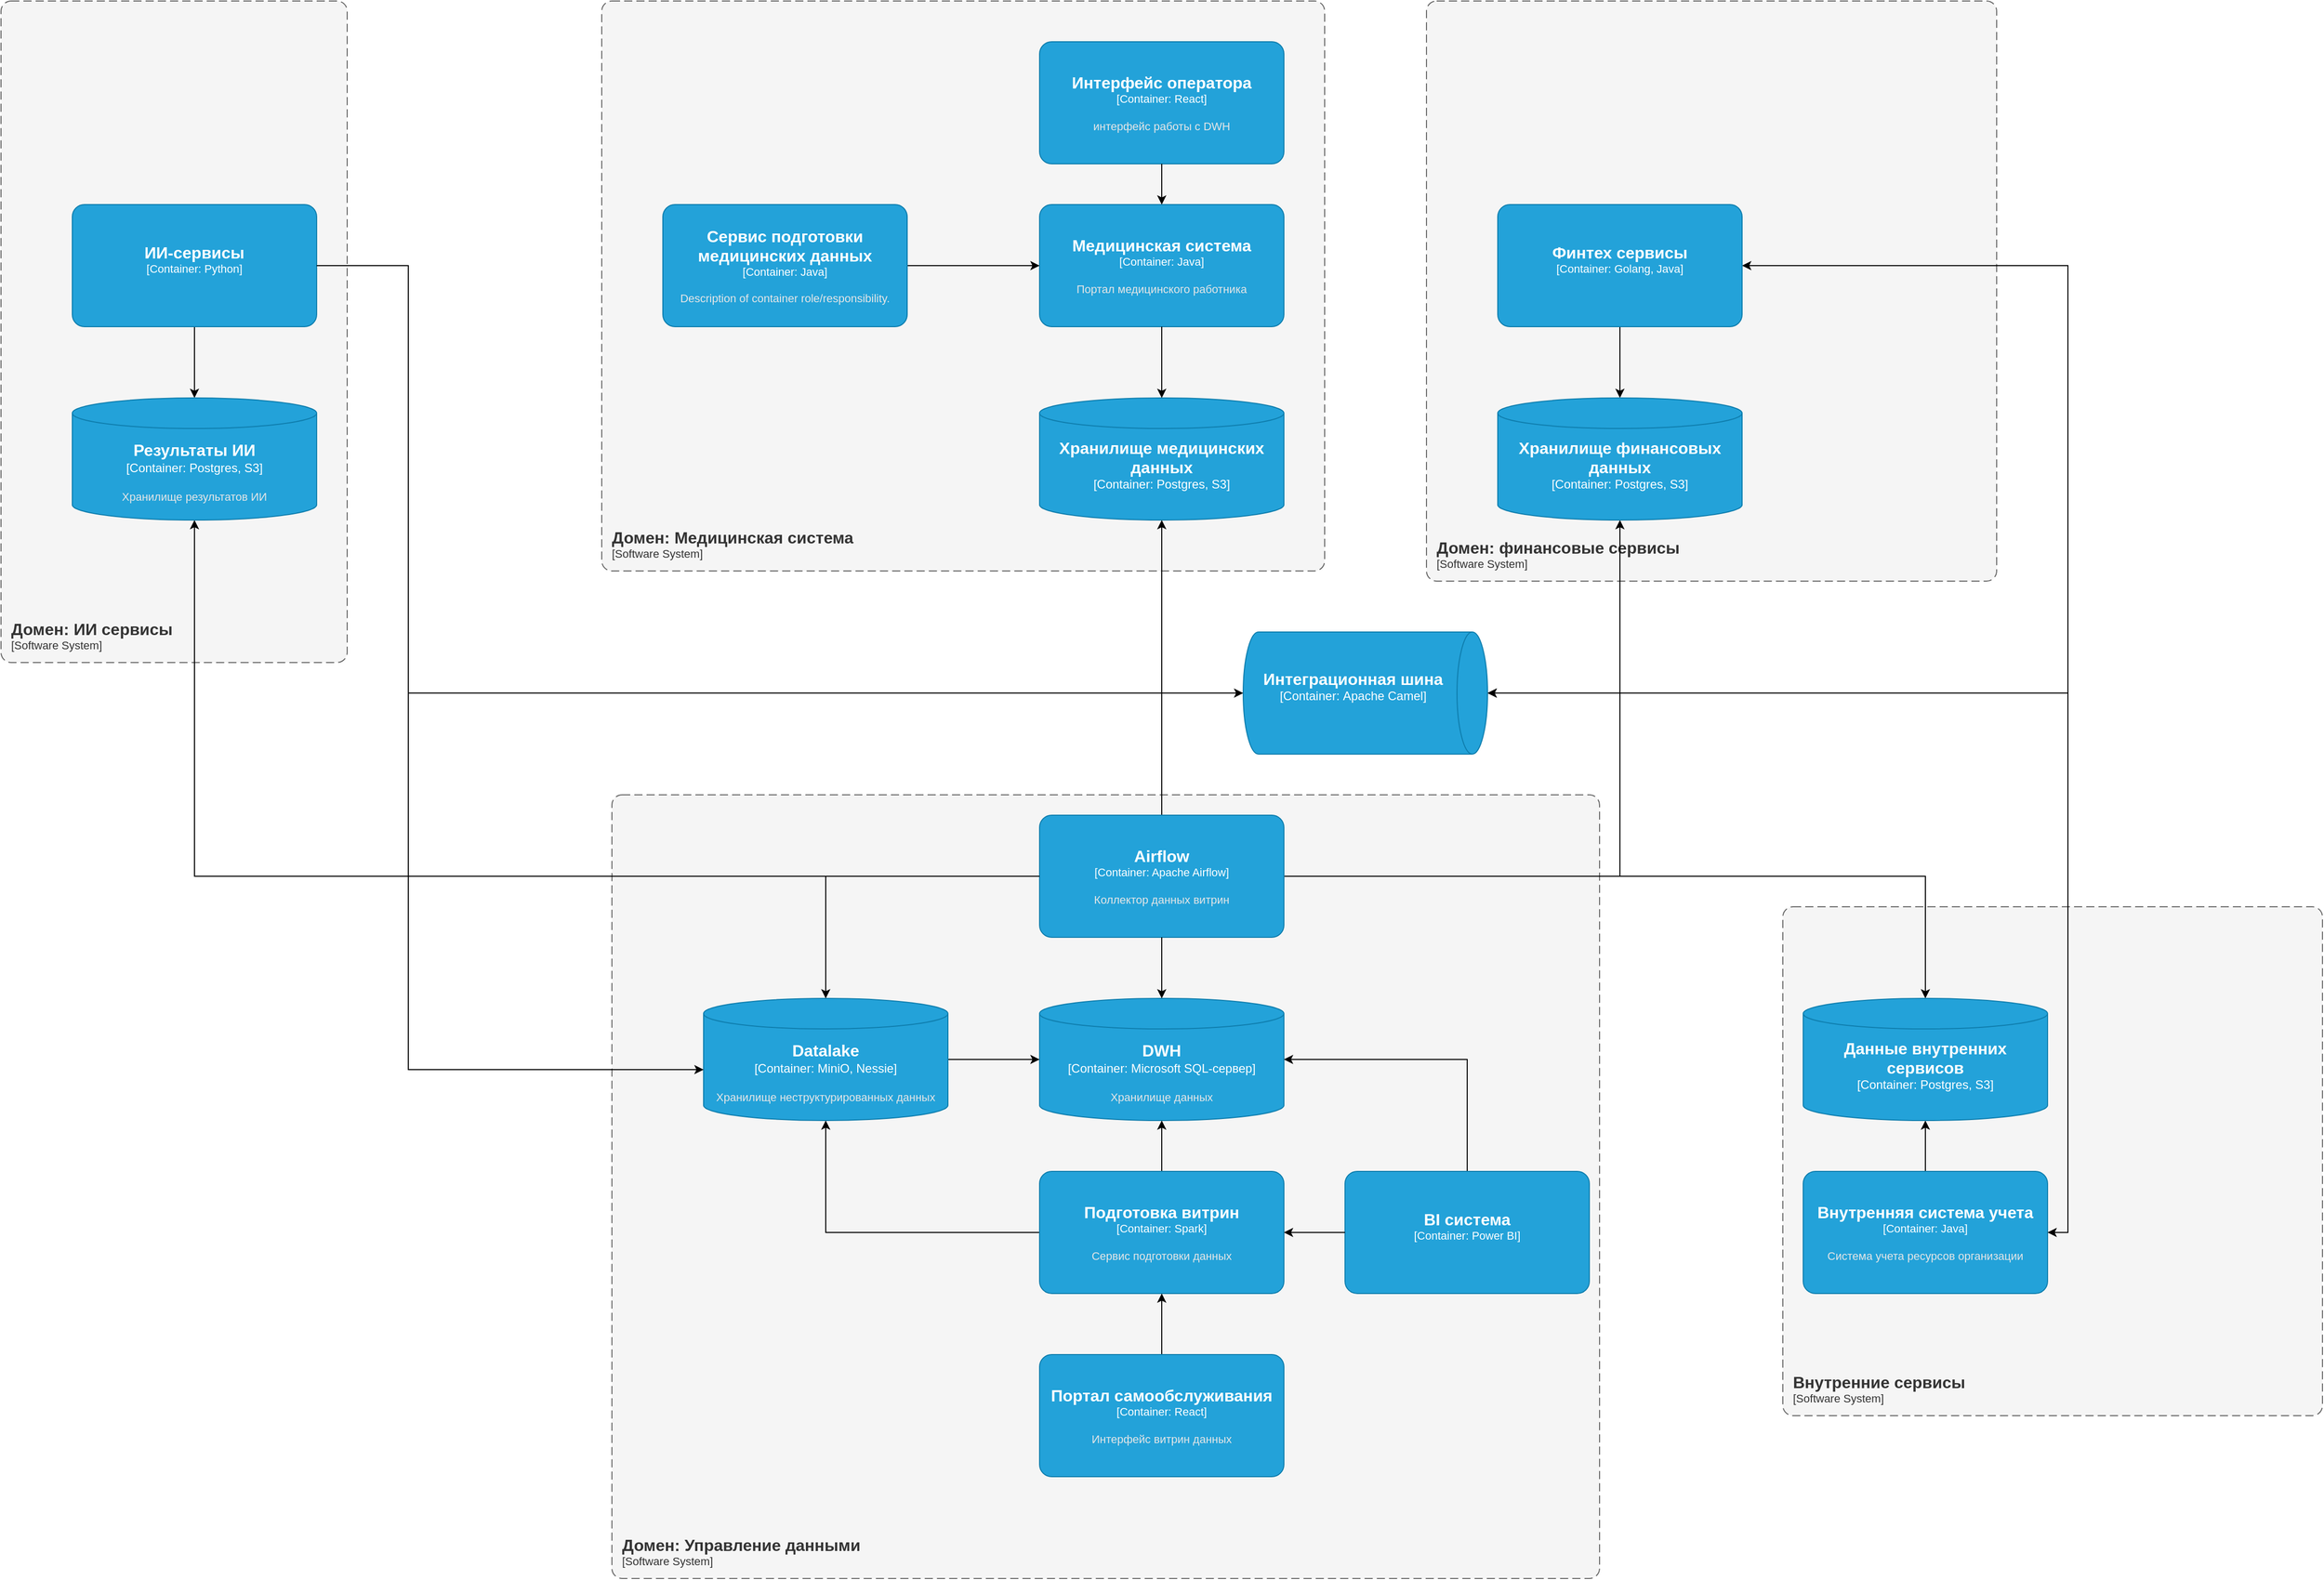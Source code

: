 <mxfile version="27.1.4">
  <diagram name="Страница — 1" id="knd00j_Wt9ZZZBr1h1Kc">
    <mxGraphModel dx="1211" dy="863" grid="1" gridSize="10" guides="1" tooltips="1" connect="1" arrows="1" fold="1" page="1" pageScale="1" pageWidth="1827" pageHeight="2169" background="#FFFFFF" math="0" shadow="0">
      <root>
        <mxCell id="0" />
        <mxCell id="1" parent="0" />
        <object placeholders="1" c4Name="Внутренние сервисы" c4Type="SystemScopeBoundary" c4Application="Software System" label="&lt;font style=&quot;font-size: 16px&quot;&gt;&lt;b&gt;&lt;div style=&quot;text-align: left&quot;&gt;%c4Name%&lt;/div&gt;&lt;/b&gt;&lt;/font&gt;&lt;div style=&quot;text-align: left&quot;&gt;[%c4Application%]&lt;/div&gt;" id="u48zKwIulclzCjerwpnt-20">
          <mxCell style="rounded=1;fontSize=11;whiteSpace=wrap;html=1;dashed=1;arcSize=20;fillColor=#f5f5f5;strokeColor=#666666;fontColor=#333333;labelBackgroundColor=none;align=left;verticalAlign=bottom;labelBorderColor=none;spacingTop=0;spacing=10;dashPattern=8 4;metaEdit=1;rotatable=0;perimeter=rectanglePerimeter;noLabel=0;labelPadding=0;allowArrows=0;connectable=0;expand=0;recursiveResize=0;editable=1;pointerEvents=0;absoluteArcSize=1;points=[[0.25,0,0],[0.5,0,0],[0.75,0,0],[1,0.25,0],[1,0.5,0],[1,0.75,0],[0.75,1,0],[0.5,1,0],[0.25,1,0],[0,0.75,0],[0,0.5,0],[0,0.25,0]];" parent="1" vertex="1">
            <mxGeometry x="1840" y="1010" width="530" height="500" as="geometry" />
          </mxCell>
        </object>
        <object placeholders="1" c4Name="Домен: Управление данными" c4Type="SystemScopeBoundary" c4Application="Software System" label="&lt;font style=&quot;font-size: 16px&quot;&gt;&lt;b&gt;&lt;div style=&quot;text-align: left&quot;&gt;%c4Name%&lt;/div&gt;&lt;/b&gt;&lt;/font&gt;&lt;div style=&quot;text-align: left&quot;&gt;[%c4Application%]&lt;/div&gt;" id="u48zKwIulclzCjerwpnt-24">
          <mxCell style="rounded=1;fontSize=11;whiteSpace=wrap;html=1;dashed=1;arcSize=20;fillColor=#f5f5f5;strokeColor=#666666;fontColor=#333333;labelBackgroundColor=none;align=left;verticalAlign=bottom;labelBorderColor=none;spacingTop=0;spacing=10;dashPattern=8 4;metaEdit=1;rotatable=0;perimeter=rectanglePerimeter;noLabel=0;labelPadding=0;allowArrows=0;connectable=0;expand=0;recursiveResize=0;editable=1;pointerEvents=0;absoluteArcSize=1;points=[[0.25,0,0],[0.5,0,0],[0.75,0,0],[1,0.25,0],[1,0.5,0],[1,0.75,0],[0.75,1,0],[0.5,1,0],[0.25,1,0],[0,0.75,0],[0,0.5,0],[0,0.25,0]];" parent="1" vertex="1">
            <mxGeometry x="690" y="900" width="970" height="770" as="geometry" />
          </mxCell>
        </object>
        <object placeholders="1" c4Name="Домен: финансовые сервисы" c4Type="SystemScopeBoundary" c4Application="Software System" label="&lt;font style=&quot;font-size: 16px&quot;&gt;&lt;b&gt;&lt;div style=&quot;text-align: left&quot;&gt;%c4Name%&lt;/div&gt;&lt;/b&gt;&lt;/font&gt;&lt;div style=&quot;text-align: left&quot;&gt;[%c4Application%]&lt;/div&gt;" id="u48zKwIulclzCjerwpnt-32">
          <mxCell style="rounded=1;fontSize=11;whiteSpace=wrap;html=1;dashed=1;arcSize=20;fillColor=#f5f5f5;strokeColor=#666666;fontColor=#333333;labelBackgroundColor=none;align=left;verticalAlign=bottom;labelBorderColor=none;spacingTop=0;spacing=10;dashPattern=8 4;metaEdit=1;rotatable=0;perimeter=rectanglePerimeter;noLabel=0;labelPadding=0;allowArrows=0;connectable=0;expand=0;recursiveResize=0;editable=1;pointerEvents=0;absoluteArcSize=1;points=[[0.25,0,0],[0.5,0,0],[0.75,0,0],[1,0.25,0],[1,0.5,0],[1,0.75,0],[0.75,1,0],[0.5,1,0],[0.25,1,0],[0,0.75,0],[0,0.5,0],[0,0.25,0]];" parent="1" vertex="1">
            <mxGeometry x="1490" y="120" width="560" height="570" as="geometry" />
          </mxCell>
        </object>
        <object placeholders="1" c4Name="Домен: Медицинская система" c4Type="SystemScopeBoundary" c4Application="Software System" label="&lt;font style=&quot;font-size: 16px&quot;&gt;&lt;b&gt;&lt;div style=&quot;text-align: left&quot;&gt;%c4Name%&lt;/div&gt;&lt;/b&gt;&lt;/font&gt;&lt;div style=&quot;text-align: left&quot;&gt;[%c4Application%]&lt;/div&gt;" id="u48zKwIulclzCjerwpnt-16">
          <mxCell style="rounded=1;fontSize=11;whiteSpace=wrap;html=1;dashed=1;arcSize=20;fillColor=#f5f5f5;strokeColor=#666666;fontColor=#333333;labelBackgroundColor=none;align=left;verticalAlign=bottom;labelBorderColor=none;spacingTop=0;spacing=10;dashPattern=8 4;metaEdit=1;rotatable=0;perimeter=rectanglePerimeter;noLabel=0;labelPadding=0;allowArrows=0;connectable=0;expand=0;recursiveResize=0;editable=1;pointerEvents=0;absoluteArcSize=1;points=[[0.25,0,0],[0.5,0,0],[0.75,0,0],[1,0.25,0],[1,0.5,0],[1,0.75,0],[0.75,1,0],[0.5,1,0],[0.25,1,0],[0,0.75,0],[0,0.5,0],[0,0.25,0]];" parent="1" vertex="1">
            <mxGeometry x="680" y="120" width="710" height="560" as="geometry" />
          </mxCell>
        </object>
        <object placeholders="1" c4Name="Домен: ИИ сервисы" c4Type="SystemScopeBoundary" c4Application="Software System" label="&lt;font style=&quot;font-size: 16px&quot;&gt;&lt;b&gt;&lt;div style=&quot;text-align: left&quot;&gt;%c4Name%&lt;/div&gt;&lt;/b&gt;&lt;/font&gt;&lt;div style=&quot;text-align: left&quot;&gt;[%c4Application%]&lt;/div&gt;" id="u48zKwIulclzCjerwpnt-41">
          <mxCell style="rounded=1;fontSize=11;whiteSpace=wrap;html=1;dashed=1;arcSize=20;fillColor=#f5f5f5;strokeColor=#666666;fontColor=#333333;labelBackgroundColor=none;align=left;verticalAlign=bottom;labelBorderColor=none;spacingTop=0;spacing=10;dashPattern=8 4;metaEdit=1;rotatable=0;perimeter=rectanglePerimeter;noLabel=0;labelPadding=0;allowArrows=0;connectable=0;expand=0;recursiveResize=0;editable=1;pointerEvents=0;absoluteArcSize=1;points=[[0.25,0,0],[0.5,0,0],[0.75,0,0],[1,0.25,0],[1,0.5,0],[1,0.75,0],[0.75,1,0],[0.5,1,0],[0.25,1,0],[0,0.75,0],[0,0.5,0],[0,0.25,0]];" parent="1" vertex="1">
            <mxGeometry x="90" y="120" width="340" height="650" as="geometry" />
          </mxCell>
        </object>
        <mxCell id="u48zKwIulclzCjerwpnt-34" style="edgeStyle=orthogonalEdgeStyle;rounded=0;orthogonalLoop=1;jettySize=auto;html=1;" parent="1" source="u48zKwIulclzCjerwpnt-1" target="u48zKwIulclzCjerwpnt-33" edge="1">
          <mxGeometry relative="1" as="geometry" />
        </mxCell>
        <mxCell id="vYKfUycyT9WIPjs2vexe-3" style="edgeStyle=orthogonalEdgeStyle;rounded=0;orthogonalLoop=1;jettySize=auto;html=1;startArrow=classic;startFill=1;" edge="1" parent="1" source="u48zKwIulclzCjerwpnt-1" target="vYKfUycyT9WIPjs2vexe-1">
          <mxGeometry relative="1" as="geometry">
            <Array as="points">
              <mxPoint x="2120" y="380" />
              <mxPoint x="2120" y="800" />
            </Array>
          </mxGeometry>
        </mxCell>
        <object placeholders="1" c4Name="Финтех сервисы" c4Type="Container" c4Technology="Golang, Java" c4Description="" label="&lt;font style=&quot;font-size: 16px&quot;&gt;&lt;b&gt;%c4Name%&lt;/b&gt;&lt;/font&gt;&lt;div&gt;[%c4Type%: %c4Technology%]&lt;/div&gt;&lt;br&gt;&lt;div&gt;&lt;font style=&quot;font-size: 11px&quot;&gt;&lt;font color=&quot;#E6E6E6&quot;&gt;%c4Description%&lt;/font&gt;&lt;/div&gt;" id="u48zKwIulclzCjerwpnt-1">
          <mxCell style="rounded=1;whiteSpace=wrap;html=1;fontSize=11;labelBackgroundColor=none;fillColor=#23A2D9;fontColor=#ffffff;align=center;arcSize=10;strokeColor=#0E7DAD;metaEdit=1;resizable=0;points=[[0.25,0,0],[0.5,0,0],[0.75,0,0],[1,0.25,0],[1,0.5,0],[1,0.75,0],[0.75,1,0],[0.5,1,0],[0.25,1,0],[0,0.75,0],[0,0.5,0],[0,0.25,0]];" parent="1" vertex="1">
            <mxGeometry x="1560" y="320" width="240" height="120" as="geometry" />
          </mxCell>
        </object>
        <object placeholders="1" c4Name="Интерфейс оператора" c4Type="Container" c4Technology="React" c4Description="интерфейс работы с DWH" label="&lt;font style=&quot;font-size: 16px&quot;&gt;&lt;b&gt;%c4Name%&lt;/b&gt;&lt;/font&gt;&lt;div&gt;[%c4Type%: %c4Technology%]&lt;/div&gt;&lt;br&gt;&lt;div&gt;&lt;font style=&quot;font-size: 11px&quot;&gt;&lt;font color=&quot;#E6E6E6&quot;&gt;%c4Description%&lt;/font&gt;&lt;/div&gt;" id="u48zKwIulclzCjerwpnt-4">
          <mxCell style="rounded=1;whiteSpace=wrap;html=1;fontSize=11;labelBackgroundColor=none;fillColor=#23A2D9;fontColor=#ffffff;align=center;arcSize=10;strokeColor=#0E7DAD;metaEdit=1;resizable=0;points=[[0.25,0,0],[0.5,0,0],[0.75,0,0],[1,0.25,0],[1,0.5,0],[1,0.75,0],[0.75,1,0],[0.5,1,0],[0.25,1,0],[0,0.75,0],[0,0.5,0],[0,0.25,0]];" parent="1" vertex="1">
            <mxGeometry x="1110" y="160" width="240" height="120" as="geometry" />
          </mxCell>
        </object>
        <object placeholders="1" c4Name="DWH" c4Type="Container" c4Technology="Microsoft SQL-сервер" c4Description="Хранилище данных" label="&lt;font style=&quot;font-size: 16px&quot;&gt;&lt;b&gt;%c4Name%&lt;/b&gt;&lt;/font&gt;&lt;div&gt;[%c4Type%:&amp;nbsp;%c4Technology%]&lt;/div&gt;&lt;br&gt;&lt;div&gt;&lt;font style=&quot;font-size: 11px&quot;&gt;&lt;font color=&quot;#E6E6E6&quot;&gt;%c4Description%&lt;/font&gt;&lt;/div&gt;" id="u48zKwIulclzCjerwpnt-7">
          <mxCell style="shape=cylinder3;size=15;whiteSpace=wrap;html=1;boundedLbl=1;rounded=0;labelBackgroundColor=none;fillColor=#23A2D9;fontSize=12;fontColor=#ffffff;align=center;strokeColor=#0E7DAD;metaEdit=1;points=[[0.5,0,0],[1,0.25,0],[1,0.5,0],[1,0.75,0],[0.5,1,0],[0,0.75,0],[0,0.5,0],[0,0.25,0]];resizable=0;" parent="1" vertex="1">
            <mxGeometry x="1110" y="1100" width="240" height="120" as="geometry" />
          </mxCell>
        </object>
        <mxCell id="u48zKwIulclzCjerwpnt-50" style="edgeStyle=orthogonalEdgeStyle;rounded=0;orthogonalLoop=1;jettySize=auto;html=1;" parent="1" source="u48zKwIulclzCjerwpnt-8" target="u48zKwIulclzCjerwpnt-49" edge="1">
          <mxGeometry relative="1" as="geometry" />
        </mxCell>
        <object placeholders="1" c4Name="ИИ-сервисы" c4Type="Container" c4Technology="Python" c4Description="" label="&lt;font style=&quot;font-size: 16px&quot;&gt;&lt;b&gt;%c4Name%&lt;/b&gt;&lt;/font&gt;&lt;div&gt;[%c4Type%: %c4Technology%]&lt;/div&gt;&lt;br&gt;&lt;div&gt;&lt;font style=&quot;font-size: 11px&quot;&gt;&lt;font color=&quot;#E6E6E6&quot;&gt;%c4Description%&lt;/font&gt;&lt;/div&gt;" id="u48zKwIulclzCjerwpnt-8">
          <mxCell style="rounded=1;whiteSpace=wrap;html=1;fontSize=11;labelBackgroundColor=none;fillColor=#23A2D9;fontColor=#ffffff;align=center;arcSize=10;strokeColor=#0E7DAD;metaEdit=1;resizable=0;points=[[0.25,0,0],[0.5,0,0],[0.75,0,0],[1,0.25,0],[1,0.5,0],[1,0.75,0],[0.75,1,0],[0.5,1,0],[0.25,1,0],[0,0.75,0],[0,0.5,0],[0,0.25,0]];" parent="1" vertex="1">
            <mxGeometry x="160" y="320" width="240" height="120" as="geometry" />
          </mxCell>
        </object>
        <object placeholders="1" c4Name="Медицинская система" c4Type="Container" c4Technology="Java" c4Description="Портал медицинского работника" label="&lt;font style=&quot;font-size: 16px&quot;&gt;&lt;b&gt;%c4Name%&lt;/b&gt;&lt;/font&gt;&lt;div&gt;[%c4Type%: %c4Technology%]&lt;/div&gt;&lt;br&gt;&lt;div&gt;&lt;font style=&quot;font-size: 11px&quot;&gt;&lt;font color=&quot;#E6E6E6&quot;&gt;%c4Description%&lt;/font&gt;&lt;/div&gt;" id="u48zKwIulclzCjerwpnt-17">
          <mxCell style="rounded=1;whiteSpace=wrap;html=1;fontSize=11;labelBackgroundColor=none;fillColor=#23A2D9;fontColor=#ffffff;align=center;arcSize=10;strokeColor=#0E7DAD;metaEdit=1;resizable=0;points=[[0.25,0,0],[0.5,0,0],[0.75,0,0],[1,0.25,0],[1,0.5,0],[1,0.75,0],[0.75,1,0],[0.5,1,0],[0.25,1,0],[0,0.75,0],[0,0.5,0],[0,0.25,0]];" parent="1" vertex="1">
            <mxGeometry x="1110" y="320" width="240" height="120" as="geometry" />
          </mxCell>
        </object>
        <mxCell id="u48zKwIulclzCjerwpnt-46" style="edgeStyle=orthogonalEdgeStyle;rounded=0;orthogonalLoop=1;jettySize=auto;html=1;" parent="1" source="u48zKwIulclzCjerwpnt-19" target="u48zKwIulclzCjerwpnt-44" edge="1">
          <mxGeometry relative="1" as="geometry" />
        </mxCell>
        <object placeholders="1" c4Name="Внутренняя система учета" c4Type="Container" c4Technology="Java" c4Description="Система учета ресурсов организации" label="&lt;font style=&quot;font-size: 16px&quot;&gt;&lt;b&gt;%c4Name%&lt;/b&gt;&lt;/font&gt;&lt;div&gt;[%c4Type%: %c4Technology%]&lt;/div&gt;&lt;br&gt;&lt;div&gt;&lt;font style=&quot;font-size: 11px&quot;&gt;&lt;font color=&quot;#E6E6E6&quot;&gt;%c4Description%&lt;/font&gt;&lt;/div&gt;" id="u48zKwIulclzCjerwpnt-19">
          <mxCell style="rounded=1;whiteSpace=wrap;html=1;fontSize=11;labelBackgroundColor=none;fillColor=#23A2D9;fontColor=#ffffff;align=center;arcSize=10;strokeColor=#0E7DAD;metaEdit=1;resizable=0;points=[[0.25,0,0],[0.5,0,0],[0.75,0,0],[1,0.25,0],[1,0.5,0],[1,0.75,0],[0.75,1,0],[0.5,1,0],[0.25,1,0],[0,0.75,0],[0,0.5,0],[0,0.25,0]];" parent="1" vertex="1">
            <mxGeometry x="1860" y="1270" width="240" height="120" as="geometry" />
          </mxCell>
        </object>
        <mxCell id="vYKfUycyT9WIPjs2vexe-5" style="edgeStyle=orthogonalEdgeStyle;rounded=0;orthogonalLoop=1;jettySize=auto;html=1;" edge="1" parent="1" source="u48zKwIulclzCjerwpnt-21" target="u48zKwIulclzCjerwpnt-7">
          <mxGeometry relative="1" as="geometry" />
        </mxCell>
        <object placeholders="1" c4Name="Datalake" c4Type="Container" c4Technology="MiniO, Nessie" c4Description="Хранилище неструктурированных данных" label="&lt;font style=&quot;font-size: 16px&quot;&gt;&lt;b&gt;%c4Name%&lt;/b&gt;&lt;/font&gt;&lt;div&gt;[%c4Type%:&amp;nbsp;%c4Technology%]&lt;/div&gt;&lt;br&gt;&lt;div&gt;&lt;font style=&quot;font-size: 11px&quot;&gt;&lt;font color=&quot;#E6E6E6&quot;&gt;%c4Description%&lt;/font&gt;&lt;/div&gt;" id="u48zKwIulclzCjerwpnt-21">
          <mxCell style="shape=cylinder3;size=15;whiteSpace=wrap;html=1;boundedLbl=1;rounded=0;labelBackgroundColor=none;fillColor=#23A2D9;fontSize=12;fontColor=#ffffff;align=center;strokeColor=#0E7DAD;metaEdit=1;points=[[0.5,0,0],[1,0.25,0],[1,0.5,0],[1,0.75,0],[0.5,1,0],[0,0.75,0],[0,0.5,0],[0,0.25,0]];resizable=0;" parent="1" vertex="1">
            <mxGeometry x="780" y="1100" width="240" height="120" as="geometry" />
          </mxCell>
        </object>
        <mxCell id="u48zKwIulclzCjerwpnt-36" style="edgeStyle=orthogonalEdgeStyle;rounded=0;orthogonalLoop=1;jettySize=auto;html=1;" parent="1" source="u48zKwIulclzCjerwpnt-22" target="u48zKwIulclzCjerwpnt-7" edge="1">
          <mxGeometry relative="1" as="geometry" />
        </mxCell>
        <mxCell id="u48zKwIulclzCjerwpnt-37" style="edgeStyle=orthogonalEdgeStyle;rounded=0;orthogonalLoop=1;jettySize=auto;html=1;" parent="1" source="u48zKwIulclzCjerwpnt-22" target="u48zKwIulclzCjerwpnt-21" edge="1">
          <mxGeometry relative="1" as="geometry" />
        </mxCell>
        <object placeholders="1" c4Name="Подготовка витрин" c4Type="Container" c4Technology="Spark" c4Description="Сервис подготовки данных" label="&lt;font style=&quot;font-size: 16px&quot;&gt;&lt;b&gt;%c4Name%&lt;/b&gt;&lt;/font&gt;&lt;div&gt;[%c4Type%: %c4Technology%]&lt;/div&gt;&lt;br&gt;&lt;div&gt;&lt;font style=&quot;font-size: 11px&quot;&gt;&lt;font color=&quot;#E6E6E6&quot;&gt;%c4Description%&lt;/font&gt;&lt;/div&gt;" id="u48zKwIulclzCjerwpnt-22">
          <mxCell style="rounded=1;whiteSpace=wrap;html=1;fontSize=11;labelBackgroundColor=none;fillColor=#23A2D9;fontColor=#ffffff;align=center;arcSize=10;strokeColor=#0E7DAD;metaEdit=1;resizable=0;points=[[0.25,0,0],[0.5,0,0],[0.75,0,0],[1,0.25,0],[1,0.5,0],[1,0.75,0],[0.75,1,0],[0.5,1,0],[0.25,1,0],[0,0.75,0],[0,0.5,0],[0,0.25,0]];" parent="1" vertex="1">
            <mxGeometry x="1110" y="1270" width="240" height="120" as="geometry" />
          </mxCell>
        </object>
        <mxCell id="u48zKwIulclzCjerwpnt-28" style="edgeStyle=orthogonalEdgeStyle;rounded=0;orthogonalLoop=1;jettySize=auto;html=1;" parent="1" source="u48zKwIulclzCjerwpnt-23" target="u48zKwIulclzCjerwpnt-17" edge="1">
          <mxGeometry relative="1" as="geometry" />
        </mxCell>
        <object placeholders="1" c4Name="Сервис подготовки медицинских данных" c4Type="Container" c4Technology="Java" c4Description="Description of container role/responsibility." label="&lt;font style=&quot;font-size: 16px&quot;&gt;&lt;b&gt;%c4Name%&lt;/b&gt;&lt;/font&gt;&lt;div&gt;[%c4Type%: %c4Technology%]&lt;/div&gt;&lt;br&gt;&lt;div&gt;&lt;font style=&quot;font-size: 11px&quot;&gt;&lt;font color=&quot;#E6E6E6&quot;&gt;%c4Description%&lt;/font&gt;&lt;/div&gt;" id="u48zKwIulclzCjerwpnt-23">
          <mxCell style="rounded=1;whiteSpace=wrap;html=1;fontSize=11;labelBackgroundColor=none;fillColor=#23A2D9;fontColor=#ffffff;align=center;arcSize=10;strokeColor=#0E7DAD;metaEdit=1;resizable=0;points=[[0.25,0,0],[0.5,0,0],[0.75,0,0],[1,0.25,0],[1,0.5,0],[1,0.75,0],[0.75,1,0],[0.5,1,0],[0.25,1,0],[0,0.75,0],[0,0.5,0],[0,0.25,0]];" parent="1" vertex="1">
            <mxGeometry x="740" y="320" width="240" height="120" as="geometry" />
          </mxCell>
        </object>
        <object placeholders="1" c4Name="Хранилище медицинских данных" c4Type="Container" c4Technology="Postgres, S3" c4Description="" label="&lt;font style=&quot;font-size: 16px&quot;&gt;&lt;b&gt;%c4Name%&lt;/b&gt;&lt;/font&gt;&lt;div&gt;[%c4Type%:&amp;nbsp;%c4Technology%]&lt;/div&gt;&lt;br&gt;&lt;div&gt;&lt;font style=&quot;font-size: 11px&quot;&gt;&lt;font color=&quot;#E6E6E6&quot;&gt;%c4Description%&lt;/font&gt;&lt;/div&gt;" id="u48zKwIulclzCjerwpnt-25">
          <mxCell style="shape=cylinder3;size=15;whiteSpace=wrap;html=1;boundedLbl=1;rounded=0;labelBackgroundColor=none;fillColor=#23A2D9;fontSize=12;fontColor=#ffffff;align=center;strokeColor=#0E7DAD;metaEdit=1;points=[[0.5,0,0],[1,0.25,0],[1,0.5,0],[1,0.75,0],[0.5,1,0],[0,0.75,0],[0,0.5,0],[0,0.25,0]];resizable=0;" parent="1" vertex="1">
            <mxGeometry x="1110" y="510" width="240" height="120" as="geometry" />
          </mxCell>
        </object>
        <mxCell id="u48zKwIulclzCjerwpnt-26" style="edgeStyle=orthogonalEdgeStyle;rounded=0;orthogonalLoop=1;jettySize=auto;html=1;entryX=0.5;entryY=0;entryDx=0;entryDy=0;entryPerimeter=0;" parent="1" source="u48zKwIulclzCjerwpnt-4" target="u48zKwIulclzCjerwpnt-17" edge="1">
          <mxGeometry relative="1" as="geometry" />
        </mxCell>
        <mxCell id="u48zKwIulclzCjerwpnt-29" style="edgeStyle=orthogonalEdgeStyle;rounded=0;orthogonalLoop=1;jettySize=auto;html=1;entryX=0.5;entryY=0;entryDx=0;entryDy=0;entryPerimeter=0;" parent="1" source="u48zKwIulclzCjerwpnt-17" target="u48zKwIulclzCjerwpnt-25" edge="1">
          <mxGeometry relative="1" as="geometry" />
        </mxCell>
        <mxCell id="u48zKwIulclzCjerwpnt-31" style="edgeStyle=orthogonalEdgeStyle;rounded=0;orthogonalLoop=1;jettySize=auto;html=1;" parent="1" source="u48zKwIulclzCjerwpnt-30" target="u48zKwIulclzCjerwpnt-25" edge="1">
          <mxGeometry relative="1" as="geometry" />
        </mxCell>
        <mxCell id="u48zKwIulclzCjerwpnt-35" style="edgeStyle=orthogonalEdgeStyle;rounded=0;orthogonalLoop=1;jettySize=auto;html=1;" parent="1" source="u48zKwIulclzCjerwpnt-30" target="u48zKwIulclzCjerwpnt-33" edge="1">
          <mxGeometry relative="1" as="geometry" />
        </mxCell>
        <mxCell id="u48zKwIulclzCjerwpnt-45" style="edgeStyle=orthogonalEdgeStyle;rounded=0;orthogonalLoop=1;jettySize=auto;html=1;" parent="1" source="u48zKwIulclzCjerwpnt-30" target="u48zKwIulclzCjerwpnt-44" edge="1">
          <mxGeometry relative="1" as="geometry" />
        </mxCell>
        <mxCell id="u48zKwIulclzCjerwpnt-51" style="edgeStyle=orthogonalEdgeStyle;rounded=0;orthogonalLoop=1;jettySize=auto;html=1;" parent="1" source="u48zKwIulclzCjerwpnt-30" target="u48zKwIulclzCjerwpnt-49" edge="1">
          <mxGeometry relative="1" as="geometry" />
        </mxCell>
        <object placeholders="1" c4Name="Airflow" c4Type="Container" c4Technology="Apache Airflow" c4Description="Коллектор данных витрин" label="&lt;font style=&quot;font-size: 16px&quot;&gt;&lt;b&gt;%c4Name%&lt;/b&gt;&lt;/font&gt;&lt;div&gt;[%c4Type%: %c4Technology%]&lt;/div&gt;&lt;br&gt;&lt;div&gt;&lt;font style=&quot;font-size: 11px&quot;&gt;&lt;font color=&quot;#E6E6E6&quot;&gt;%c4Description%&lt;/font&gt;&lt;/div&gt;" id="u48zKwIulclzCjerwpnt-30">
          <mxCell style="rounded=1;whiteSpace=wrap;html=1;fontSize=11;labelBackgroundColor=none;fillColor=#23A2D9;fontColor=#ffffff;align=center;arcSize=10;strokeColor=#0E7DAD;metaEdit=1;resizable=0;points=[[0.25,0,0],[0.5,0,0],[0.75,0,0],[1,0.25,0],[1,0.5,0],[1,0.75,0],[0.75,1,0],[0.5,1,0],[0.25,1,0],[0,0.75,0],[0,0.5,0],[0,0.25,0]];" parent="1" vertex="1">
            <mxGeometry x="1110" y="920" width="240" height="120" as="geometry" />
          </mxCell>
        </object>
        <object placeholders="1" c4Name="Хранилище финансовых данных" c4Type="Container" c4Technology="Postgres, S3" c4Description="" label="&lt;font style=&quot;font-size: 16px&quot;&gt;&lt;b&gt;%c4Name%&lt;/b&gt;&lt;/font&gt;&lt;div&gt;[%c4Type%:&amp;nbsp;%c4Technology%]&lt;/div&gt;&lt;br&gt;&lt;div&gt;&lt;font style=&quot;font-size: 11px&quot;&gt;&lt;font color=&quot;#E6E6E6&quot;&gt;%c4Description%&lt;/font&gt;&lt;/div&gt;" id="u48zKwIulclzCjerwpnt-33">
          <mxCell style="shape=cylinder3;size=15;whiteSpace=wrap;html=1;boundedLbl=1;rounded=0;labelBackgroundColor=none;fillColor=#23A2D9;fontSize=12;fontColor=#ffffff;align=center;strokeColor=#0E7DAD;metaEdit=1;points=[[0.5,0,0],[1,0.25,0],[1,0.5,0],[1,0.75,0],[0.5,1,0],[0,0.75,0],[0,0.5,0],[0,0.25,0]];resizable=0;" parent="1" vertex="1">
            <mxGeometry x="1560" y="510" width="240" height="120" as="geometry" />
          </mxCell>
        </object>
        <mxCell id="u48zKwIulclzCjerwpnt-38" style="edgeStyle=orthogonalEdgeStyle;rounded=0;orthogonalLoop=1;jettySize=auto;html=1;entryX=1;entryY=0.5;entryDx=0;entryDy=0;entryPerimeter=0;exitX=0.5;exitY=0;exitDx=0;exitDy=0;exitPerimeter=0;" parent="1" source="u48zKwIulclzCjerwpnt-5" target="u48zKwIulclzCjerwpnt-7" edge="1">
          <mxGeometry relative="1" as="geometry" />
        </mxCell>
        <mxCell id="u48zKwIulclzCjerwpnt-39" style="edgeStyle=orthogonalEdgeStyle;rounded=0;orthogonalLoop=1;jettySize=auto;html=1;entryX=0.5;entryY=0;entryDx=0;entryDy=0;entryPerimeter=0;" parent="1" source="u48zKwIulclzCjerwpnt-30" target="u48zKwIulclzCjerwpnt-21" edge="1">
          <mxGeometry relative="1" as="geometry" />
        </mxCell>
        <mxCell id="u48zKwIulclzCjerwpnt-40" style="edgeStyle=orthogonalEdgeStyle;rounded=0;orthogonalLoop=1;jettySize=auto;html=1;entryX=0.5;entryY=0;entryDx=0;entryDy=0;entryPerimeter=0;" parent="1" source="u48zKwIulclzCjerwpnt-30" target="u48zKwIulclzCjerwpnt-7" edge="1">
          <mxGeometry relative="1" as="geometry" />
        </mxCell>
        <mxCell id="u48zKwIulclzCjerwpnt-43" style="edgeStyle=orthogonalEdgeStyle;rounded=0;orthogonalLoop=1;jettySize=auto;html=1;exitX=1;exitY=0.5;exitDx=0;exitDy=0;exitPerimeter=0;" parent="1" source="u48zKwIulclzCjerwpnt-8" target="u48zKwIulclzCjerwpnt-21" edge="1">
          <mxGeometry relative="1" as="geometry">
            <Array as="points">
              <mxPoint x="490" y="380" />
              <mxPoint x="490" y="1170" />
            </Array>
          </mxGeometry>
        </mxCell>
        <object placeholders="1" c4Name="Данные внутренних сервисов" c4Type="Container" c4Technology="Postgres, S3" c4Description="" label="&lt;font style=&quot;font-size: 16px&quot;&gt;&lt;b&gt;%c4Name%&lt;/b&gt;&lt;/font&gt;&lt;div&gt;[%c4Type%:&amp;nbsp;%c4Technology%]&lt;/div&gt;&lt;br&gt;&lt;div&gt;&lt;font style=&quot;font-size: 11px&quot;&gt;&lt;font color=&quot;#E6E6E6&quot;&gt;%c4Description%&lt;/font&gt;&lt;/div&gt;" id="u48zKwIulclzCjerwpnt-44">
          <mxCell style="shape=cylinder3;size=15;whiteSpace=wrap;html=1;boundedLbl=1;rounded=0;labelBackgroundColor=none;fillColor=#23A2D9;fontSize=12;fontColor=#ffffff;align=center;strokeColor=#0E7DAD;metaEdit=1;points=[[0.5,0,0],[1,0.25,0],[1,0.5,0],[1,0.75,0],[0.5,1,0],[0,0.75,0],[0,0.5,0],[0,0.25,0]];resizable=0;" parent="1" vertex="1">
            <mxGeometry x="1860" y="1100" width="240" height="120" as="geometry" />
          </mxCell>
        </object>
        <mxCell id="u48zKwIulclzCjerwpnt-48" style="edgeStyle=orthogonalEdgeStyle;rounded=0;orthogonalLoop=1;jettySize=auto;html=1;" parent="1" source="u48zKwIulclzCjerwpnt-47" target="u48zKwIulclzCjerwpnt-22" edge="1">
          <mxGeometry relative="1" as="geometry" />
        </mxCell>
        <object placeholders="1" c4Name="Портал самообслуживания" c4Type="Container" c4Technology="React" c4Description="Интерфейс витрин данных" label="&lt;font style=&quot;font-size: 16px&quot;&gt;&lt;b&gt;%c4Name%&lt;/b&gt;&lt;/font&gt;&lt;div&gt;[%c4Type%: %c4Technology%]&lt;/div&gt;&lt;br&gt;&lt;div&gt;&lt;font style=&quot;font-size: 11px&quot;&gt;&lt;font color=&quot;#E6E6E6&quot;&gt;%c4Description%&lt;/font&gt;&lt;/div&gt;" id="u48zKwIulclzCjerwpnt-47">
          <mxCell style="rounded=1;whiteSpace=wrap;html=1;fontSize=11;labelBackgroundColor=none;fillColor=#23A2D9;fontColor=#ffffff;align=center;arcSize=10;strokeColor=#0E7DAD;metaEdit=1;resizable=0;points=[[0.25,0,0],[0.5,0,0],[0.75,0,0],[1,0.25,0],[1,0.5,0],[1,0.75,0],[0.75,1,0],[0.5,1,0],[0.25,1,0],[0,0.75,0],[0,0.5,0],[0,0.25,0]];" parent="1" vertex="1">
            <mxGeometry x="1110" y="1450" width="240" height="120" as="geometry" />
          </mxCell>
        </object>
        <object placeholders="1" c4Name="Результаты ИИ" c4Type="Container" c4Technology="Postgres, S3" c4Description="Хранилище результатов ИИ" label="&lt;font style=&quot;font-size: 16px&quot;&gt;&lt;b&gt;%c4Name%&lt;/b&gt;&lt;/font&gt;&lt;div&gt;[%c4Type%:&amp;nbsp;%c4Technology%]&lt;/div&gt;&lt;br&gt;&lt;div&gt;&lt;font style=&quot;font-size: 11px&quot;&gt;&lt;font color=&quot;#E6E6E6&quot;&gt;%c4Description%&lt;/font&gt;&lt;/div&gt;" id="u48zKwIulclzCjerwpnt-49">
          <mxCell style="shape=cylinder3;size=15;whiteSpace=wrap;html=1;boundedLbl=1;rounded=0;labelBackgroundColor=none;fillColor=#23A2D9;fontSize=12;fontColor=#ffffff;align=center;strokeColor=#0E7DAD;metaEdit=1;points=[[0.5,0,0],[1,0.25,0],[1,0.5,0],[1,0.75,0],[0.5,1,0],[0,0.75,0],[0,0.5,0],[0,0.25,0]];resizable=0;" parent="1" vertex="1">
            <mxGeometry x="160" y="510" width="240" height="120" as="geometry" />
          </mxCell>
        </object>
        <object placeholders="1" c4Name="Интеграционная шина" c4Type="Container" c4Technology="Apache Camel" c4Description="" label="&lt;font style=&quot;font-size: 16px&quot;&gt;&lt;b&gt;%c4Name%&lt;/b&gt;&lt;/font&gt;&lt;div&gt;[%c4Type%:&amp;nbsp;%c4Technology%]&lt;/div&gt;&lt;br&gt;&lt;div&gt;&lt;font style=&quot;font-size: 11px&quot;&gt;&lt;font color=&quot;#E6E6E6&quot;&gt;%c4Description%&lt;/font&gt;&lt;/div&gt;" id="vYKfUycyT9WIPjs2vexe-1">
          <mxCell style="shape=cylinder3;size=15;direction=south;whiteSpace=wrap;html=1;boundedLbl=1;rounded=0;labelBackgroundColor=none;fillColor=#23A2D9;fontSize=12;fontColor=#ffffff;align=center;strokeColor=#0E7DAD;metaEdit=1;points=[[0.5,0,0],[1,0.25,0],[1,0.5,0],[1,0.75,0],[0.5,1,0],[0,0.75,0],[0,0.5,0],[0,0.25,0]];resizable=0;" vertex="1" parent="1">
            <mxGeometry x="1310" y="740" width="240" height="120" as="geometry" />
          </mxCell>
        </object>
        <mxCell id="vYKfUycyT9WIPjs2vexe-2" style="edgeStyle=orthogonalEdgeStyle;rounded=0;orthogonalLoop=1;jettySize=auto;html=1;" edge="1" parent="1" source="u48zKwIulclzCjerwpnt-8" target="vYKfUycyT9WIPjs2vexe-1">
          <mxGeometry relative="1" as="geometry">
            <Array as="points">
              <mxPoint x="490" y="380" />
              <mxPoint x="490" y="800" />
            </Array>
          </mxGeometry>
        </mxCell>
        <mxCell id="vYKfUycyT9WIPjs2vexe-4" style="edgeStyle=orthogonalEdgeStyle;rounded=0;orthogonalLoop=1;jettySize=auto;html=1;entryX=1;entryY=0.5;entryDx=0;entryDy=0;entryPerimeter=0;startArrow=classic;startFill=1;" edge="1" parent="1" source="vYKfUycyT9WIPjs2vexe-1" target="u48zKwIulclzCjerwpnt-19">
          <mxGeometry relative="1" as="geometry" />
        </mxCell>
        <object placeholders="1" c4Name="BI система" c4Type="Container" c4Technology="Power BI" c4Description="" label="&lt;font style=&quot;font-size: 16px&quot;&gt;&lt;b&gt;%c4Name%&lt;/b&gt;&lt;/font&gt;&lt;div&gt;[%c4Type%: %c4Technology%]&lt;/div&gt;&lt;br&gt;&lt;div&gt;&lt;font style=&quot;font-size: 11px&quot;&gt;&lt;font color=&quot;#E6E6E6&quot;&gt;%c4Description%&lt;/font&gt;&lt;/div&gt;" id="u48zKwIulclzCjerwpnt-5">
          <mxCell style="rounded=1;whiteSpace=wrap;html=1;fontSize=11;labelBackgroundColor=none;fillColor=#23A2D9;fontColor=#ffffff;align=center;arcSize=10;strokeColor=#0E7DAD;metaEdit=1;resizable=0;points=[[0.25,0,0],[0.5,0,0],[0.75,0,0],[1,0.25,0],[1,0.5,0],[1,0.75,0],[0.75,1,0],[0.5,1,0],[0.25,1,0],[0,0.75,0],[0,0.5,0],[0,0.25,0]];" parent="1" vertex="1">
            <mxGeometry x="1410" y="1270" width="240" height="120" as="geometry" />
          </mxCell>
        </object>
        <mxCell id="vYKfUycyT9WIPjs2vexe-6" value="" style="endArrow=classic;html=1;rounded=0;exitX=0;exitY=0.5;exitDx=0;exitDy=0;exitPerimeter=0;entryX=1;entryY=0.5;entryDx=0;entryDy=0;entryPerimeter=0;" edge="1" parent="1" source="u48zKwIulclzCjerwpnt-5" target="u48zKwIulclzCjerwpnt-22">
          <mxGeometry width="50" height="50" relative="1" as="geometry">
            <mxPoint x="1360" y="1240" as="sourcePoint" />
            <mxPoint x="1410" y="1190" as="targetPoint" />
          </mxGeometry>
        </mxCell>
      </root>
    </mxGraphModel>
  </diagram>
</mxfile>
